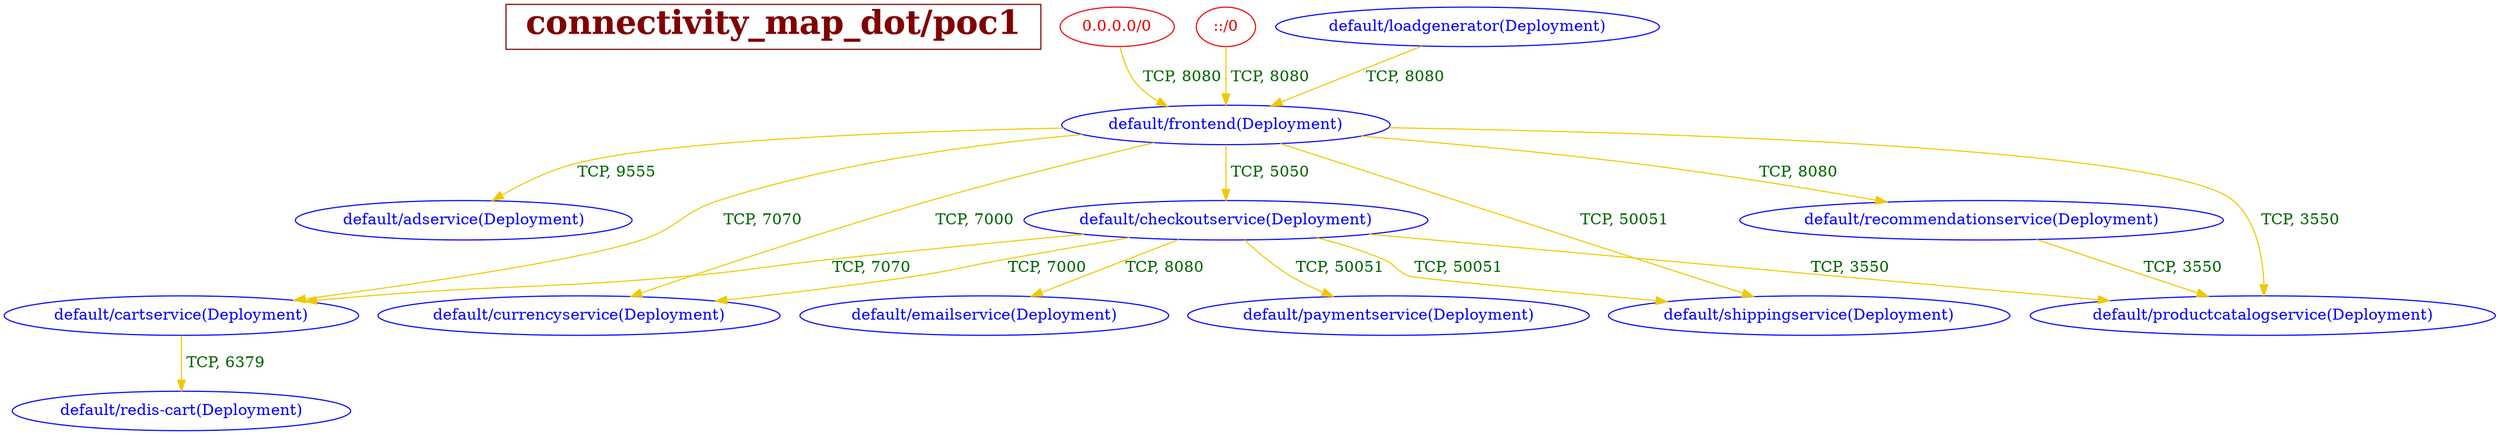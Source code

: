 // The Connectivity Graph of poc1
digraph {
	HEADER [shape="box" label=< <B>connectivity_map_dot/poc1</B> > fontsize=30 color=webmaroon fontcolor=webmaroon];
	"0.0.0.0/0" [label="0.0.0.0/0" color="red2" fontcolor="red2"]
	"::/0" [label="::/0" color="red2" fontcolor="red2"]
	"default/adservice(Deployment)" [label="default/adservice(Deployment)" color="blue" fontcolor="blue"]
	"default/cartservice(Deployment)" [label="default/cartservice(Deployment)" color="blue" fontcolor="blue"]
	"default/checkoutservice(Deployment)" [label="default/checkoutservice(Deployment)" color="blue" fontcolor="blue"]
	"default/currencyservice(Deployment)" [label="default/currencyservice(Deployment)" color="blue" fontcolor="blue"]
	"default/emailservice(Deployment)" [label="default/emailservice(Deployment)" color="blue" fontcolor="blue"]
	"default/frontend(Deployment)" [label="default/frontend(Deployment)" color="blue" fontcolor="blue"]
	"default/loadgenerator(Deployment)" [label="default/loadgenerator(Deployment)" color="blue" fontcolor="blue"]
	"default/paymentservice(Deployment)" [label="default/paymentservice(Deployment)" color="blue" fontcolor="blue"]
	"default/productcatalogservice(Deployment)" [label="default/productcatalogservice(Deployment)" color="blue" fontcolor="blue"]
	"default/recommendationservice(Deployment)" [label="default/recommendationservice(Deployment)" color="blue" fontcolor="blue"]
	"default/redis-cart(Deployment)" [label="default/redis-cart(Deployment)" color="blue" fontcolor="blue"]
	"default/shippingservice(Deployment)" [label="default/shippingservice(Deployment)" color="blue" fontcolor="blue"]
	"0.0.0.0/0" -> "default/frontend(Deployment)" [label=" TCP, 8080" color="gold2" fontcolor="darkgreen"]
	"::/0" -> "default/frontend(Deployment)" [label=" TCP, 8080" color="gold2" fontcolor="darkgreen"]
	"default/cartservice(Deployment)" -> "default/redis-cart(Deployment)" [label=" TCP, 6379" color="gold2" fontcolor="darkgreen"]
	"default/checkoutservice(Deployment)" -> "default/cartservice(Deployment)" [label=" TCP, 7070" color="gold2" fontcolor="darkgreen"]
	"default/checkoutservice(Deployment)" -> "default/currencyservice(Deployment)" [label=" TCP, 7000" color="gold2" fontcolor="darkgreen"]
	"default/checkoutservice(Deployment)" -> "default/emailservice(Deployment)" [label=" TCP, 8080" color="gold2" fontcolor="darkgreen"]
	"default/checkoutservice(Deployment)" -> "default/paymentservice(Deployment)" [label=" TCP, 50051" color="gold2" fontcolor="darkgreen"]
	"default/checkoutservice(Deployment)" -> "default/productcatalogservice(Deployment)" [label=" TCP, 3550" color="gold2" fontcolor="darkgreen"]
	"default/checkoutservice(Deployment)" -> "default/shippingservice(Deployment)" [label=" TCP, 50051" color="gold2" fontcolor="darkgreen"]
	"default/frontend(Deployment)" -> "default/adservice(Deployment)" [label=" TCP, 9555" color="gold2" fontcolor="darkgreen"]
	"default/frontend(Deployment)" -> "default/cartservice(Deployment)" [label=" TCP, 7070" color="gold2" fontcolor="darkgreen"]
	"default/frontend(Deployment)" -> "default/checkoutservice(Deployment)" [label=" TCP, 5050" color="gold2" fontcolor="darkgreen"]
	"default/frontend(Deployment)" -> "default/currencyservice(Deployment)" [label=" TCP, 7000" color="gold2" fontcolor="darkgreen"]
	"default/frontend(Deployment)" -> "default/productcatalogservice(Deployment)" [label=" TCP, 3550" color="gold2" fontcolor="darkgreen"]
	"default/frontend(Deployment)" -> "default/recommendationservice(Deployment)" [label=" TCP, 8080" color="gold2" fontcolor="darkgreen"]
	"default/frontend(Deployment)" -> "default/shippingservice(Deployment)" [label=" TCP, 50051" color="gold2" fontcolor="darkgreen"]
	"default/loadgenerator(Deployment)" -> "default/frontend(Deployment)" [label=" TCP, 8080" color="gold2" fontcolor="darkgreen"]
	"default/recommendationservice(Deployment)" -> "default/productcatalogservice(Deployment)" [label=" TCP, 3550" color="gold2" fontcolor="darkgreen"]
}


